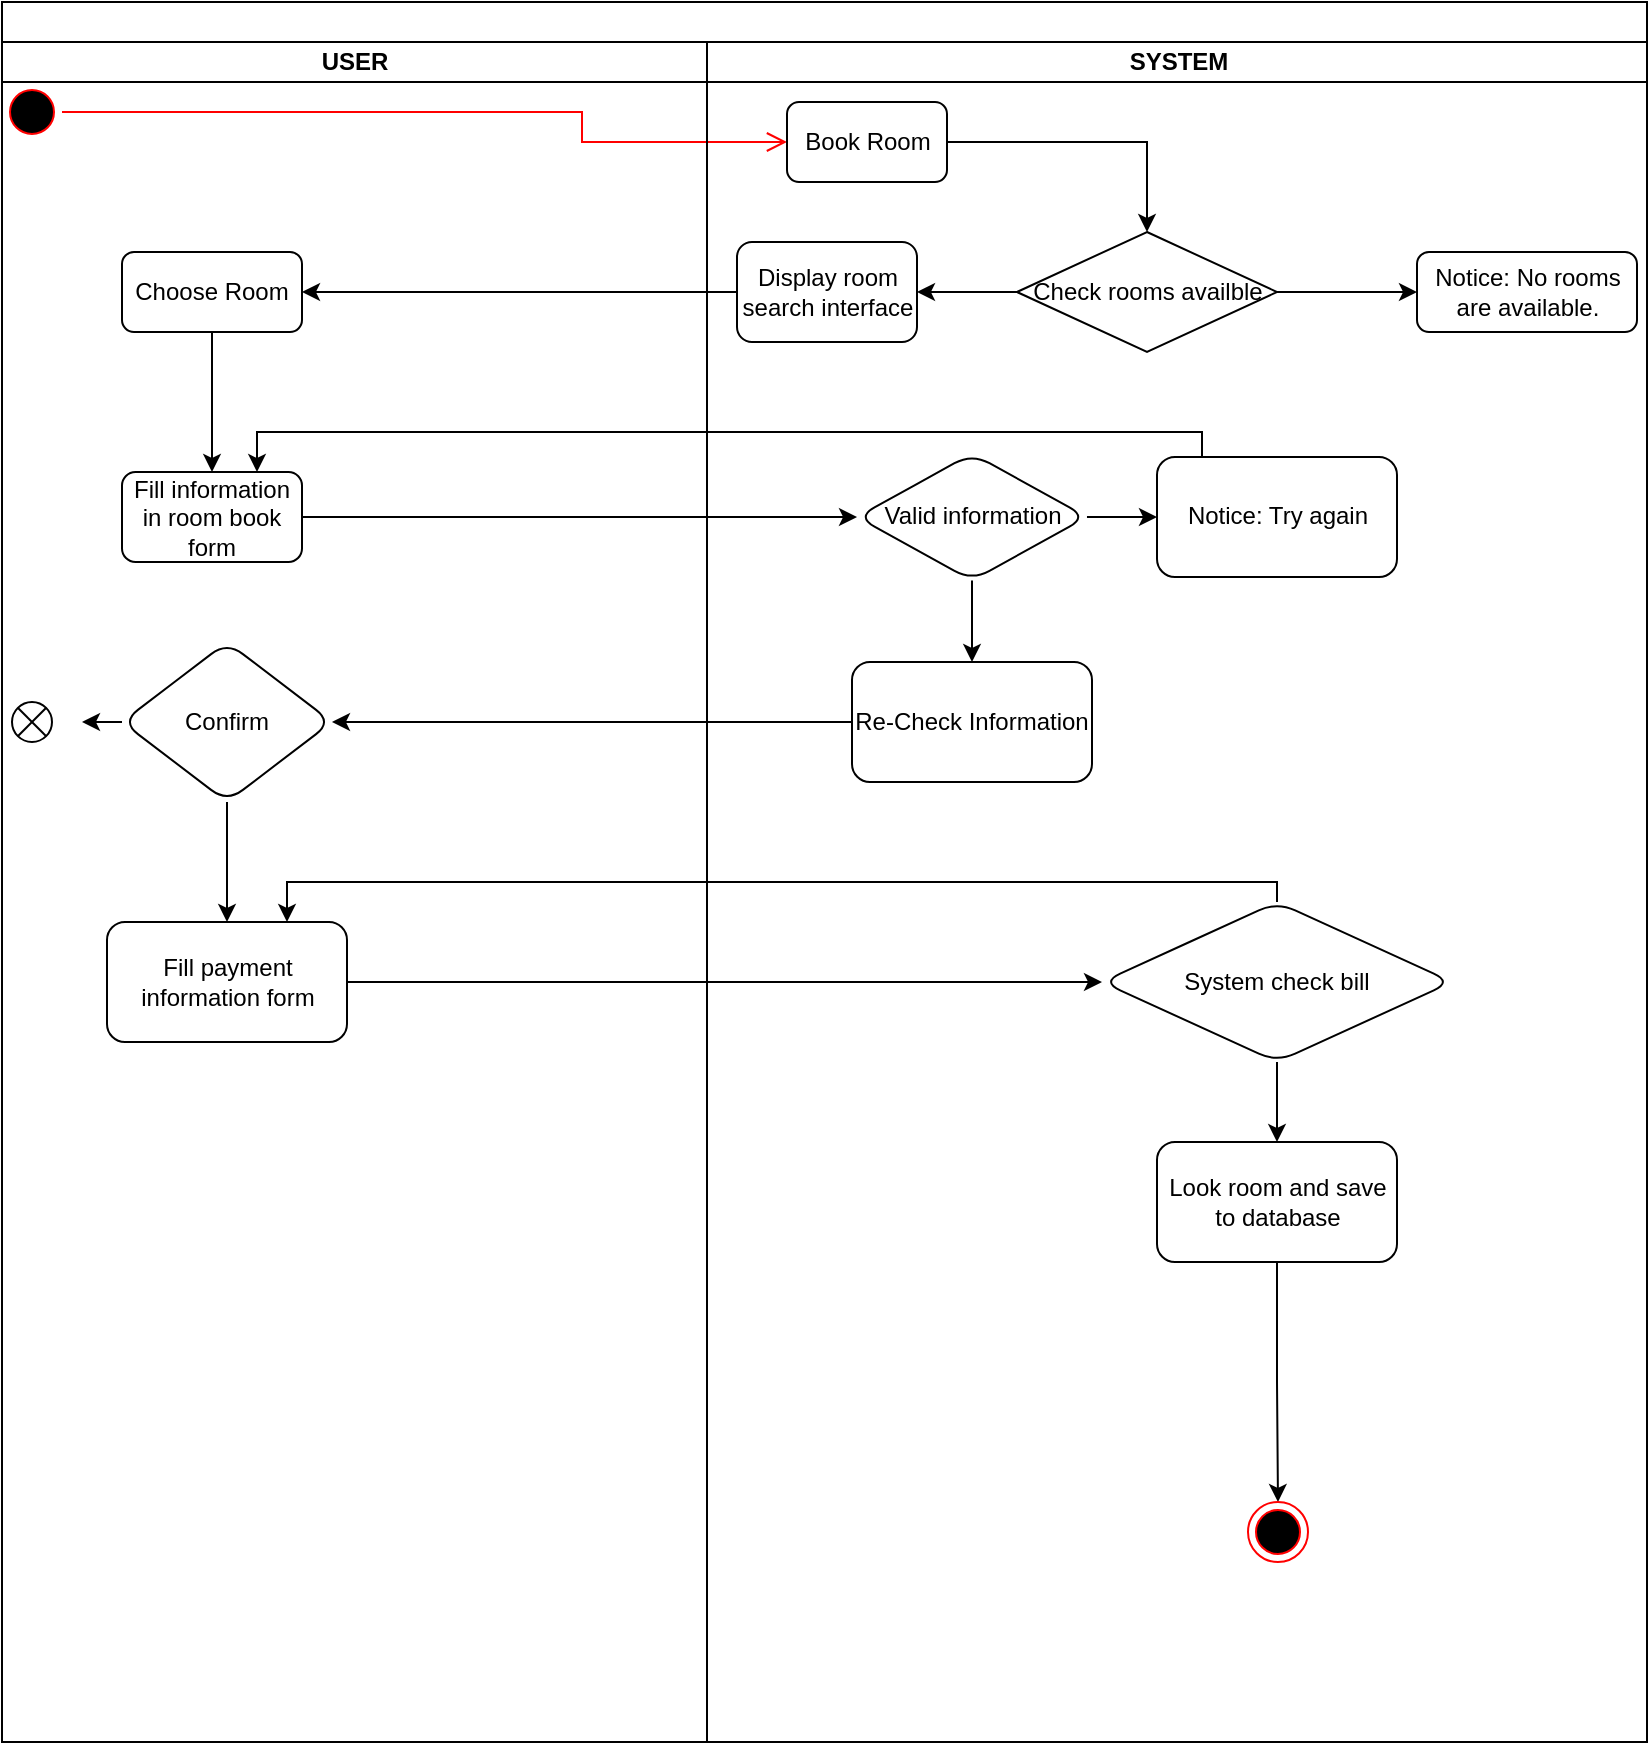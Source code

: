 <mxfile version="26.2.2">
  <diagram name="Trang-1" id="58Z3_BH4jIx3prpK2FC-">
    <mxGraphModel dx="1092" dy="742" grid="1" gridSize="10" guides="1" tooltips="1" connect="1" arrows="1" fold="1" page="1" pageScale="1" pageWidth="850" pageHeight="1100" math="0" shadow="0">
      <root>
        <mxCell id="0" />
        <mxCell id="1" parent="0" />
        <mxCell id="ra3UjZoKNm8svRvOKKK3-1" value="" style="swimlane;childLayout=stackLayout;resizeParent=1;resizeParentMax=0;startSize=20;html=1;" parent="1" vertex="1">
          <mxGeometry x="50" y="130" width="822.5" height="870" as="geometry" />
        </mxCell>
        <mxCell id="ra3UjZoKNm8svRvOKKK3-7" value="" style="edgeStyle=orthogonalEdgeStyle;html=1;verticalAlign=bottom;endArrow=open;endSize=8;strokeColor=#ff0000;rounded=0;entryX=0;entryY=0.5;entryDx=0;entryDy=0;" parent="ra3UjZoKNm8svRvOKKK3-1" source="ra3UjZoKNm8svRvOKKK3-6" target="ra3UjZoKNm8svRvOKKK3-8" edge="1">
          <mxGeometry relative="1" as="geometry">
            <mxPoint x="15" y="130" as="targetPoint" />
            <Array as="points">
              <mxPoint x="290" y="55" />
              <mxPoint x="290" y="70" />
            </Array>
          </mxGeometry>
        </mxCell>
        <mxCell id="ra3UjZoKNm8svRvOKKK3-2" value="USER" style="swimlane;startSize=20;html=1;" parent="ra3UjZoKNm8svRvOKKK3-1" vertex="1">
          <mxGeometry y="20" width="352.5" height="850" as="geometry" />
        </mxCell>
        <mxCell id="ra3UjZoKNm8svRvOKKK3-6" value="" style="ellipse;html=1;shape=startState;fillColor=#000000;strokeColor=#ff0000;" parent="ra3UjZoKNm8svRvOKKK3-2" vertex="1">
          <mxGeometry y="20" width="30" height="30" as="geometry" />
        </mxCell>
        <mxCell id="ra3UjZoKNm8svRvOKKK3-21" value="" style="edgeStyle=orthogonalEdgeStyle;rounded=0;orthogonalLoop=1;jettySize=auto;html=1;" parent="ra3UjZoKNm8svRvOKKK3-2" source="ra3UjZoKNm8svRvOKKK3-16" target="ra3UjZoKNm8svRvOKKK3-20" edge="1">
          <mxGeometry relative="1" as="geometry" />
        </mxCell>
        <mxCell id="ra3UjZoKNm8svRvOKKK3-16" value="Choose Room" style="rounded=1;whiteSpace=wrap;html=1;" parent="ra3UjZoKNm8svRvOKKK3-2" vertex="1">
          <mxGeometry x="60" y="105" width="90" height="40" as="geometry" />
        </mxCell>
        <mxCell id="ra3UjZoKNm8svRvOKKK3-20" value="Fill information in room book form" style="rounded=1;whiteSpace=wrap;html=1;" parent="ra3UjZoKNm8svRvOKKK3-2" vertex="1">
          <mxGeometry x="60" y="215" width="90" height="45" as="geometry" />
        </mxCell>
        <mxCell id="ra3UjZoKNm8svRvOKKK3-40" value="" style="edgeStyle=orthogonalEdgeStyle;rounded=0;orthogonalLoop=1;jettySize=auto;html=1;" parent="ra3UjZoKNm8svRvOKKK3-2" source="ra3UjZoKNm8svRvOKKK3-34" target="ra3UjZoKNm8svRvOKKK3-39" edge="1">
          <mxGeometry relative="1" as="geometry" />
        </mxCell>
        <mxCell id="ra3UjZoKNm8svRvOKKK3-41" value="" style="edgeStyle=orthogonalEdgeStyle;rounded=0;orthogonalLoop=1;jettySize=auto;html=1;" parent="ra3UjZoKNm8svRvOKKK3-2" source="ra3UjZoKNm8svRvOKKK3-34" edge="1">
          <mxGeometry relative="1" as="geometry">
            <mxPoint x="40.0" y="340" as="targetPoint" />
          </mxGeometry>
        </mxCell>
        <mxCell id="ra3UjZoKNm8svRvOKKK3-34" value="Confirm" style="rhombus;whiteSpace=wrap;html=1;rounded=1;" parent="ra3UjZoKNm8svRvOKKK3-2" vertex="1">
          <mxGeometry x="60" y="299.99" width="105" height="80" as="geometry" />
        </mxCell>
        <mxCell id="ra3UjZoKNm8svRvOKKK3-39" value="Fill payment information form" style="whiteSpace=wrap;html=1;rounded=1;" parent="ra3UjZoKNm8svRvOKKK3-2" vertex="1">
          <mxGeometry x="52.5" y="440" width="120" height="60" as="geometry" />
        </mxCell>
        <mxCell id="CCb7hwlriBmFhbB9g7oW-1" value="" style="shape=sumEllipse;perimeter=ellipsePerimeter;whiteSpace=wrap;html=1;backgroundOutline=1;" vertex="1" parent="ra3UjZoKNm8svRvOKKK3-2">
          <mxGeometry x="5" y="329.99" width="20" height="20" as="geometry" />
        </mxCell>
        <mxCell id="ra3UjZoKNm8svRvOKKK3-17" value="" style="edgeStyle=orthogonalEdgeStyle;rounded=0;orthogonalLoop=1;jettySize=auto;html=1;" parent="ra3UjZoKNm8svRvOKKK3-1" source="ra3UjZoKNm8svRvOKKK3-9" target="ra3UjZoKNm8svRvOKKK3-16" edge="1">
          <mxGeometry relative="1" as="geometry" />
        </mxCell>
        <mxCell id="ra3UjZoKNm8svRvOKKK3-23" value="" style="edgeStyle=orthogonalEdgeStyle;rounded=0;orthogonalLoop=1;jettySize=auto;html=1;" parent="ra3UjZoKNm8svRvOKKK3-1" source="ra3UjZoKNm8svRvOKKK3-20" target="ra3UjZoKNm8svRvOKKK3-22" edge="1">
          <mxGeometry relative="1" as="geometry" />
        </mxCell>
        <mxCell id="ra3UjZoKNm8svRvOKKK3-3" value="SYSTEM" style="swimlane;startSize=20;html=1;" parent="ra3UjZoKNm8svRvOKKK3-1" vertex="1">
          <mxGeometry x="352.5" y="20" width="470" height="850" as="geometry" />
        </mxCell>
        <mxCell id="ra3UjZoKNm8svRvOKKK3-11" style="edgeStyle=orthogonalEdgeStyle;rounded=0;orthogonalLoop=1;jettySize=auto;html=1;exitX=1;exitY=0.5;exitDx=0;exitDy=0;entryX=0.5;entryY=0;entryDx=0;entryDy=0;" parent="ra3UjZoKNm8svRvOKKK3-3" source="ra3UjZoKNm8svRvOKKK3-8" target="ra3UjZoKNm8svRvOKKK3-10" edge="1">
          <mxGeometry relative="1" as="geometry" />
        </mxCell>
        <mxCell id="ra3UjZoKNm8svRvOKKK3-8" value="Book Room" style="rounded=1;whiteSpace=wrap;html=1;" parent="ra3UjZoKNm8svRvOKKK3-3" vertex="1">
          <mxGeometry x="40" y="30" width="80" height="40" as="geometry" />
        </mxCell>
        <mxCell id="ra3UjZoKNm8svRvOKKK3-14" style="edgeStyle=orthogonalEdgeStyle;rounded=0;orthogonalLoop=1;jettySize=auto;html=1;exitX=1;exitY=0.5;exitDx=0;exitDy=0;entryX=0;entryY=0.5;entryDx=0;entryDy=0;" parent="ra3UjZoKNm8svRvOKKK3-3" source="ra3UjZoKNm8svRvOKKK3-10" target="ra3UjZoKNm8svRvOKKK3-13" edge="1">
          <mxGeometry relative="1" as="geometry" />
        </mxCell>
        <mxCell id="ra3UjZoKNm8svRvOKKK3-10" value="Check rooms availble" style="rhombus;whiteSpace=wrap;html=1;" parent="ra3UjZoKNm8svRvOKKK3-3" vertex="1">
          <mxGeometry x="155" y="95" width="130" height="60" as="geometry" />
        </mxCell>
        <mxCell id="ra3UjZoKNm8svRvOKKK3-9" value="Display room search interface" style="rounded=1;whiteSpace=wrap;html=1;" parent="ra3UjZoKNm8svRvOKKK3-3" vertex="1">
          <mxGeometry x="15" y="100" width="90" height="50" as="geometry" />
        </mxCell>
        <mxCell id="ra3UjZoKNm8svRvOKKK3-12" style="edgeStyle=orthogonalEdgeStyle;rounded=0;orthogonalLoop=1;jettySize=auto;html=1;exitX=0;exitY=0.5;exitDx=0;exitDy=0;entryX=1;entryY=0.5;entryDx=0;entryDy=0;" parent="ra3UjZoKNm8svRvOKKK3-3" source="ra3UjZoKNm8svRvOKKK3-10" target="ra3UjZoKNm8svRvOKKK3-9" edge="1">
          <mxGeometry relative="1" as="geometry">
            <Array as="points">
              <mxPoint x="145" y="125" />
              <mxPoint x="145" y="125" />
            </Array>
          </mxGeometry>
        </mxCell>
        <mxCell id="ra3UjZoKNm8svRvOKKK3-13" value="Notice: No rooms are available." style="rounded=1;whiteSpace=wrap;html=1;" parent="ra3UjZoKNm8svRvOKKK3-3" vertex="1">
          <mxGeometry x="355" y="105" width="110" height="40" as="geometry" />
        </mxCell>
        <mxCell id="ra3UjZoKNm8svRvOKKK3-26" value="" style="edgeStyle=orthogonalEdgeStyle;rounded=0;orthogonalLoop=1;jettySize=auto;html=1;" parent="ra3UjZoKNm8svRvOKKK3-3" source="ra3UjZoKNm8svRvOKKK3-22" target="ra3UjZoKNm8svRvOKKK3-25" edge="1">
          <mxGeometry relative="1" as="geometry" />
        </mxCell>
        <mxCell id="ra3UjZoKNm8svRvOKKK3-32" value="" style="edgeStyle=orthogonalEdgeStyle;rounded=0;orthogonalLoop=1;jettySize=auto;html=1;" parent="ra3UjZoKNm8svRvOKKK3-3" source="ra3UjZoKNm8svRvOKKK3-22" target="ra3UjZoKNm8svRvOKKK3-31" edge="1">
          <mxGeometry relative="1" as="geometry" />
        </mxCell>
        <mxCell id="ra3UjZoKNm8svRvOKKK3-22" value="Valid information" style="rhombus;whiteSpace=wrap;html=1;rounded=1;" parent="ra3UjZoKNm8svRvOKKK3-3" vertex="1">
          <mxGeometry x="75" y="205.78" width="115" height="63.43" as="geometry" />
        </mxCell>
        <mxCell id="ra3UjZoKNm8svRvOKKK3-25" value="Notice: Try again" style="whiteSpace=wrap;html=1;rounded=1;" parent="ra3UjZoKNm8svRvOKKK3-3" vertex="1">
          <mxGeometry x="225" y="207.495" width="120" height="60" as="geometry" />
        </mxCell>
        <mxCell id="ra3UjZoKNm8svRvOKKK3-31" value="Re-Check Information" style="whiteSpace=wrap;html=1;rounded=1;" parent="ra3UjZoKNm8svRvOKKK3-3" vertex="1">
          <mxGeometry x="72.5" y="309.995" width="120" height="60" as="geometry" />
        </mxCell>
        <mxCell id="ra3UjZoKNm8svRvOKKK3-47" value="" style="edgeStyle=orthogonalEdgeStyle;rounded=0;orthogonalLoop=1;jettySize=auto;html=1;" parent="ra3UjZoKNm8svRvOKKK3-3" source="ra3UjZoKNm8svRvOKKK3-43" target="ra3UjZoKNm8svRvOKKK3-46" edge="1">
          <mxGeometry relative="1" as="geometry" />
        </mxCell>
        <mxCell id="ra3UjZoKNm8svRvOKKK3-43" value="System check bill" style="rhombus;whiteSpace=wrap;html=1;rounded=1;" parent="ra3UjZoKNm8svRvOKKK3-3" vertex="1">
          <mxGeometry x="197.5" y="430" width="175" height="80" as="geometry" />
        </mxCell>
        <mxCell id="ra3UjZoKNm8svRvOKKK3-49" value="" style="edgeStyle=orthogonalEdgeStyle;rounded=0;orthogonalLoop=1;jettySize=auto;html=1;" parent="ra3UjZoKNm8svRvOKKK3-3" source="ra3UjZoKNm8svRvOKKK3-46" target="ra3UjZoKNm8svRvOKKK3-48" edge="1">
          <mxGeometry relative="1" as="geometry" />
        </mxCell>
        <mxCell id="ra3UjZoKNm8svRvOKKK3-46" value="Look room and save to database" style="whiteSpace=wrap;html=1;rounded=1;" parent="ra3UjZoKNm8svRvOKKK3-3" vertex="1">
          <mxGeometry x="225" y="550" width="120" height="60" as="geometry" />
        </mxCell>
        <mxCell id="ra3UjZoKNm8svRvOKKK3-48" value="" style="ellipse;html=1;shape=endState;fillColor=#000000;strokeColor=#ff0000;" parent="ra3UjZoKNm8svRvOKKK3-3" vertex="1">
          <mxGeometry x="270.5" y="730" width="30" height="30" as="geometry" />
        </mxCell>
        <mxCell id="ra3UjZoKNm8svRvOKKK3-30" style="edgeStyle=orthogonalEdgeStyle;rounded=0;orthogonalLoop=1;jettySize=auto;html=1;entryX=0.75;entryY=0;entryDx=0;entryDy=0;" parent="ra3UjZoKNm8svRvOKKK3-1" source="ra3UjZoKNm8svRvOKKK3-25" target="ra3UjZoKNm8svRvOKKK3-20" edge="1">
          <mxGeometry relative="1" as="geometry">
            <mxPoint x="570" y="190" as="targetPoint" />
            <Array as="points">
              <mxPoint x="600" y="215" />
              <mxPoint x="127" y="215" />
            </Array>
          </mxGeometry>
        </mxCell>
        <mxCell id="ra3UjZoKNm8svRvOKKK3-35" value="" style="edgeStyle=orthogonalEdgeStyle;rounded=0;orthogonalLoop=1;jettySize=auto;html=1;" parent="ra3UjZoKNm8svRvOKKK3-1" source="ra3UjZoKNm8svRvOKKK3-31" target="ra3UjZoKNm8svRvOKKK3-34" edge="1">
          <mxGeometry relative="1" as="geometry" />
        </mxCell>
        <mxCell id="ra3UjZoKNm8svRvOKKK3-44" value="" style="edgeStyle=orthogonalEdgeStyle;rounded=0;orthogonalLoop=1;jettySize=auto;html=1;" parent="ra3UjZoKNm8svRvOKKK3-1" source="ra3UjZoKNm8svRvOKKK3-39" target="ra3UjZoKNm8svRvOKKK3-43" edge="1">
          <mxGeometry relative="1" as="geometry" />
        </mxCell>
        <mxCell id="ra3UjZoKNm8svRvOKKK3-45" style="edgeStyle=orthogonalEdgeStyle;rounded=0;orthogonalLoop=1;jettySize=auto;html=1;entryX=0.75;entryY=0;entryDx=0;entryDy=0;" parent="ra3UjZoKNm8svRvOKKK3-1" source="ra3UjZoKNm8svRvOKKK3-43" target="ra3UjZoKNm8svRvOKKK3-39" edge="1">
          <mxGeometry relative="1" as="geometry">
            <Array as="points">
              <mxPoint x="637" y="440" />
              <mxPoint x="143" y="440" />
            </Array>
          </mxGeometry>
        </mxCell>
      </root>
    </mxGraphModel>
  </diagram>
</mxfile>
